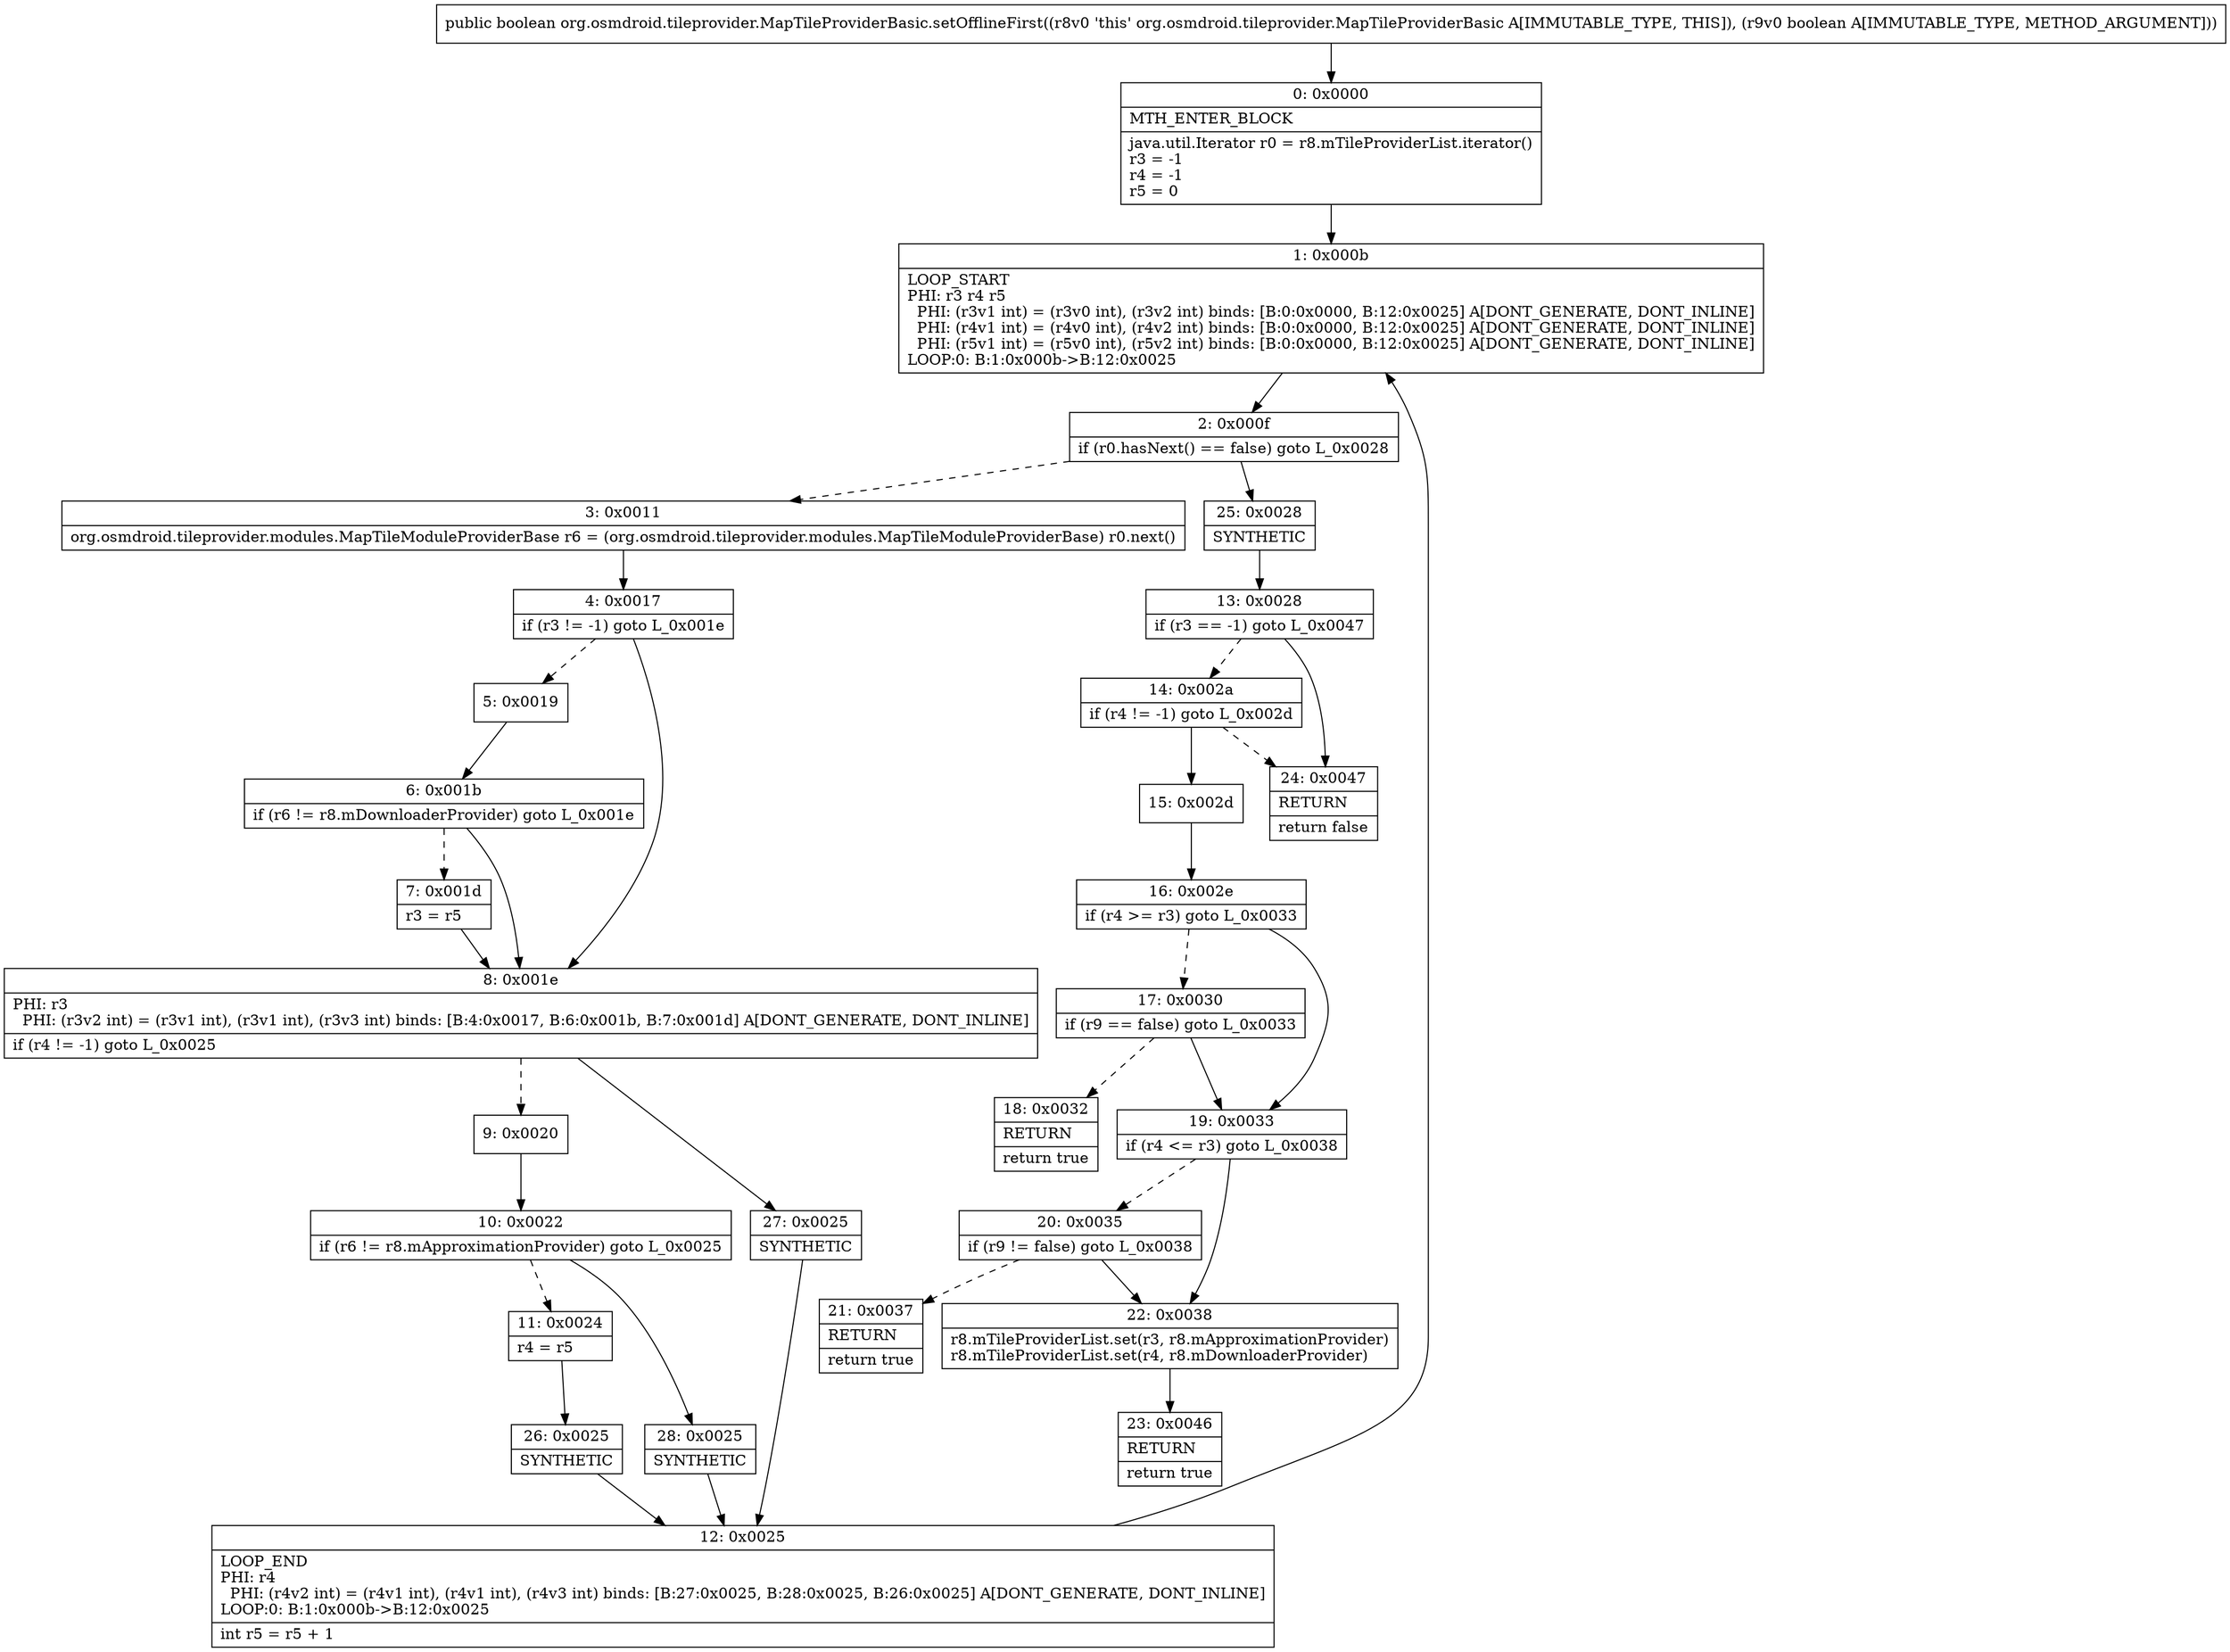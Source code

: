 digraph "CFG fororg.osmdroid.tileprovider.MapTileProviderBasic.setOfflineFirst(Z)Z" {
Node_0 [shape=record,label="{0\:\ 0x0000|MTH_ENTER_BLOCK\l|java.util.Iterator r0 = r8.mTileProviderList.iterator()\lr3 = \-1\lr4 = \-1\lr5 = 0\l}"];
Node_1 [shape=record,label="{1\:\ 0x000b|LOOP_START\lPHI: r3 r4 r5 \l  PHI: (r3v1 int) = (r3v0 int), (r3v2 int) binds: [B:0:0x0000, B:12:0x0025] A[DONT_GENERATE, DONT_INLINE]\l  PHI: (r4v1 int) = (r4v0 int), (r4v2 int) binds: [B:0:0x0000, B:12:0x0025] A[DONT_GENERATE, DONT_INLINE]\l  PHI: (r5v1 int) = (r5v0 int), (r5v2 int) binds: [B:0:0x0000, B:12:0x0025] A[DONT_GENERATE, DONT_INLINE]\lLOOP:0: B:1:0x000b\-\>B:12:0x0025\l}"];
Node_2 [shape=record,label="{2\:\ 0x000f|if (r0.hasNext() == false) goto L_0x0028\l}"];
Node_3 [shape=record,label="{3\:\ 0x0011|org.osmdroid.tileprovider.modules.MapTileModuleProviderBase r6 = (org.osmdroid.tileprovider.modules.MapTileModuleProviderBase) r0.next()\l}"];
Node_4 [shape=record,label="{4\:\ 0x0017|if (r3 != \-1) goto L_0x001e\l}"];
Node_5 [shape=record,label="{5\:\ 0x0019}"];
Node_6 [shape=record,label="{6\:\ 0x001b|if (r6 != r8.mDownloaderProvider) goto L_0x001e\l}"];
Node_7 [shape=record,label="{7\:\ 0x001d|r3 = r5\l}"];
Node_8 [shape=record,label="{8\:\ 0x001e|PHI: r3 \l  PHI: (r3v2 int) = (r3v1 int), (r3v1 int), (r3v3 int) binds: [B:4:0x0017, B:6:0x001b, B:7:0x001d] A[DONT_GENERATE, DONT_INLINE]\l|if (r4 != \-1) goto L_0x0025\l}"];
Node_9 [shape=record,label="{9\:\ 0x0020}"];
Node_10 [shape=record,label="{10\:\ 0x0022|if (r6 != r8.mApproximationProvider) goto L_0x0025\l}"];
Node_11 [shape=record,label="{11\:\ 0x0024|r4 = r5\l}"];
Node_12 [shape=record,label="{12\:\ 0x0025|LOOP_END\lPHI: r4 \l  PHI: (r4v2 int) = (r4v1 int), (r4v1 int), (r4v3 int) binds: [B:27:0x0025, B:28:0x0025, B:26:0x0025] A[DONT_GENERATE, DONT_INLINE]\lLOOP:0: B:1:0x000b\-\>B:12:0x0025\l|int r5 = r5 + 1\l}"];
Node_13 [shape=record,label="{13\:\ 0x0028|if (r3 == \-1) goto L_0x0047\l}"];
Node_14 [shape=record,label="{14\:\ 0x002a|if (r4 != \-1) goto L_0x002d\l}"];
Node_15 [shape=record,label="{15\:\ 0x002d}"];
Node_16 [shape=record,label="{16\:\ 0x002e|if (r4 \>= r3) goto L_0x0033\l}"];
Node_17 [shape=record,label="{17\:\ 0x0030|if (r9 == false) goto L_0x0033\l}"];
Node_18 [shape=record,label="{18\:\ 0x0032|RETURN\l|return true\l}"];
Node_19 [shape=record,label="{19\:\ 0x0033|if (r4 \<= r3) goto L_0x0038\l}"];
Node_20 [shape=record,label="{20\:\ 0x0035|if (r9 != false) goto L_0x0038\l}"];
Node_21 [shape=record,label="{21\:\ 0x0037|RETURN\l|return true\l}"];
Node_22 [shape=record,label="{22\:\ 0x0038|r8.mTileProviderList.set(r3, r8.mApproximationProvider)\lr8.mTileProviderList.set(r4, r8.mDownloaderProvider)\l}"];
Node_23 [shape=record,label="{23\:\ 0x0046|RETURN\l|return true\l}"];
Node_24 [shape=record,label="{24\:\ 0x0047|RETURN\l|return false\l}"];
Node_25 [shape=record,label="{25\:\ 0x0028|SYNTHETIC\l}"];
Node_26 [shape=record,label="{26\:\ 0x0025|SYNTHETIC\l}"];
Node_27 [shape=record,label="{27\:\ 0x0025|SYNTHETIC\l}"];
Node_28 [shape=record,label="{28\:\ 0x0025|SYNTHETIC\l}"];
MethodNode[shape=record,label="{public boolean org.osmdroid.tileprovider.MapTileProviderBasic.setOfflineFirst((r8v0 'this' org.osmdroid.tileprovider.MapTileProviderBasic A[IMMUTABLE_TYPE, THIS]), (r9v0 boolean A[IMMUTABLE_TYPE, METHOD_ARGUMENT])) }"];
MethodNode -> Node_0;
Node_0 -> Node_1;
Node_1 -> Node_2;
Node_2 -> Node_3[style=dashed];
Node_2 -> Node_25;
Node_3 -> Node_4;
Node_4 -> Node_5[style=dashed];
Node_4 -> Node_8;
Node_5 -> Node_6;
Node_6 -> Node_7[style=dashed];
Node_6 -> Node_8;
Node_7 -> Node_8;
Node_8 -> Node_9[style=dashed];
Node_8 -> Node_27;
Node_9 -> Node_10;
Node_10 -> Node_11[style=dashed];
Node_10 -> Node_28;
Node_11 -> Node_26;
Node_12 -> Node_1;
Node_13 -> Node_14[style=dashed];
Node_13 -> Node_24;
Node_14 -> Node_15;
Node_14 -> Node_24[style=dashed];
Node_15 -> Node_16;
Node_16 -> Node_17[style=dashed];
Node_16 -> Node_19;
Node_17 -> Node_18[style=dashed];
Node_17 -> Node_19;
Node_19 -> Node_20[style=dashed];
Node_19 -> Node_22;
Node_20 -> Node_21[style=dashed];
Node_20 -> Node_22;
Node_22 -> Node_23;
Node_25 -> Node_13;
Node_26 -> Node_12;
Node_27 -> Node_12;
Node_28 -> Node_12;
}

